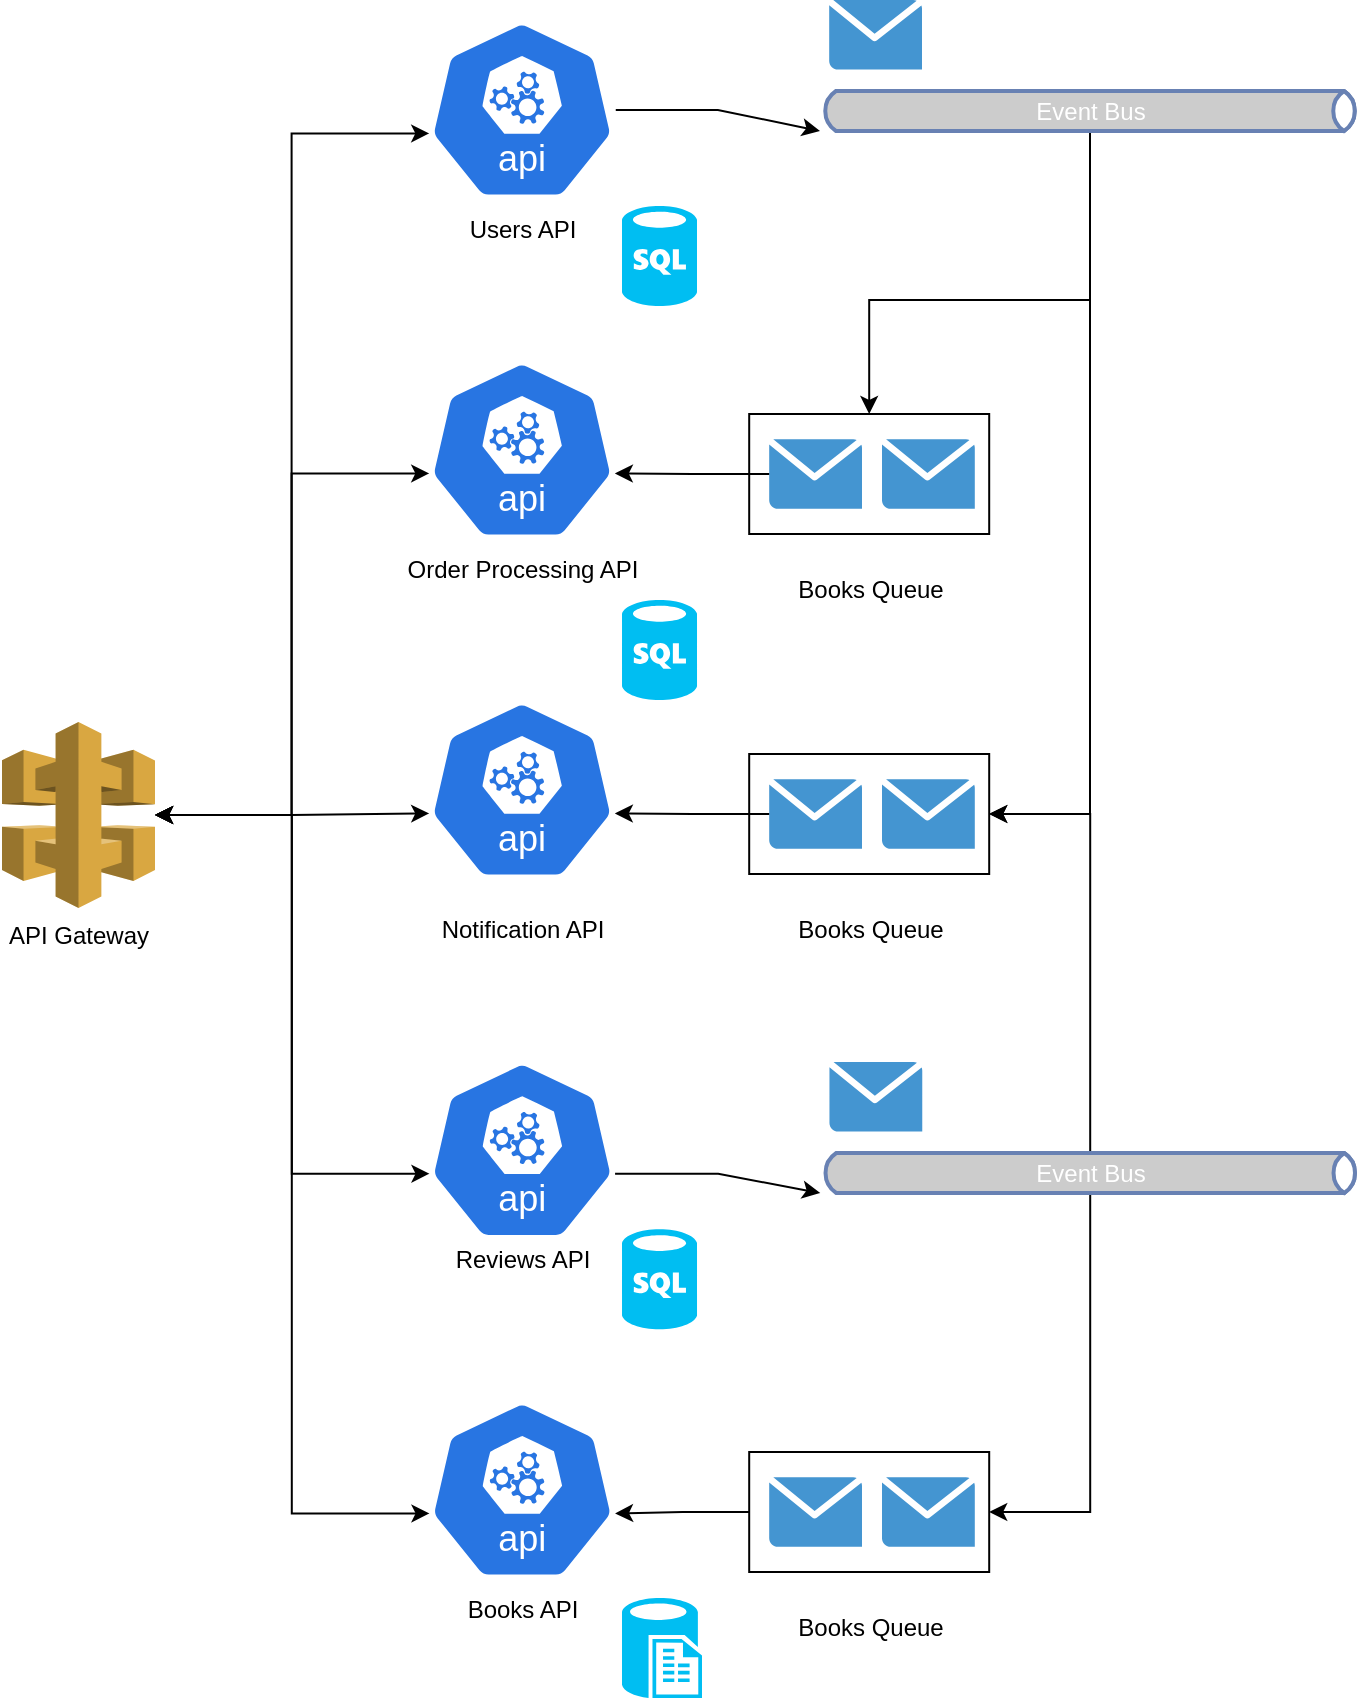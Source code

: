 <mxfile version="24.0.2" type="device">
  <diagram name="Page-1" id="1gBQZtg5SH-s-yDjOJCw">
    <mxGraphModel dx="1504" dy="877" grid="1" gridSize="10" guides="1" tooltips="1" connect="1" arrows="1" fold="1" page="1" pageScale="1" pageWidth="850" pageHeight="1100" math="0" shadow="0">
      <root>
        <mxCell id="0" />
        <mxCell id="1" parent="0" />
        <mxCell id="w6ofbS6WB2grpSFYn2R5-1" value="API Gateway" style="outlineConnect=0;dashed=0;verticalLabelPosition=bottom;verticalAlign=top;align=center;html=1;shape=mxgraph.aws3.api_gateway;fillColor=#D9A741;gradientColor=none;" vertex="1" parent="1">
          <mxGeometry x="40" y="504" width="76.5" height="93" as="geometry" />
        </mxCell>
        <mxCell id="w6ofbS6WB2grpSFYn2R5-4" value="" style="aspect=fixed;sketch=0;html=1;dashed=0;whitespace=wrap;fillColor=#2875E2;strokeColor=#ffffff;points=[[0.005,0.63,0],[0.1,0.2,0],[0.9,0.2,0],[0.5,0,0],[0.995,0.63,0],[0.72,0.99,0],[0.5,1,0],[0.28,0.99,0]];shape=mxgraph.kubernetes.icon2;kubernetesLabel=1;prIcon=api" vertex="1" parent="1">
          <mxGeometry x="253.14" y="323" width="93.75" height="90" as="geometry" />
        </mxCell>
        <mxCell id="w6ofbS6WB2grpSFYn2R5-5" value="Order Processi&lt;span style=&quot;background-color: initial;&quot;&gt;ng API&lt;/span&gt;" style="text;html=1;align=center;verticalAlign=middle;resizable=0;points=[];autosize=1;strokeColor=none;fillColor=none;" vertex="1" parent="1">
          <mxGeometry x="230.01" y="413" width="140" height="30" as="geometry" />
        </mxCell>
        <mxCell id="w6ofbS6WB2grpSFYn2R5-63" style="edgeStyle=orthogonalEdgeStyle;rounded=0;orthogonalLoop=1;jettySize=auto;html=1;exitX=0.995;exitY=0.63;exitDx=0;exitDy=0;exitPerimeter=0;" edge="1" parent="1" source="w6ofbS6WB2grpSFYn2R5-6" target="w6ofbS6WB2grpSFYn2R5-61">
          <mxGeometry relative="1" as="geometry" />
        </mxCell>
        <mxCell id="w6ofbS6WB2grpSFYn2R5-6" value="" style="aspect=fixed;sketch=0;html=1;dashed=0;whitespace=wrap;fillColor=#2875E2;strokeColor=#ffffff;points=[[0.005,0.63,0],[0.1,0.2,0],[0.9,0.2,0],[0.5,0,0],[0.995,0.63,0],[0.72,0.99,0],[0.5,1,0],[0.28,0.99,0]];shape=mxgraph.kubernetes.icon2;kubernetesLabel=1;prIcon=api" vertex="1" parent="1">
          <mxGeometry x="253.26" y="673.15" width="93.75" height="90" as="geometry" />
        </mxCell>
        <mxCell id="w6ofbS6WB2grpSFYn2R5-7" value="Reviews API" style="text;html=1;align=center;verticalAlign=middle;resizable=0;points=[];autosize=1;strokeColor=none;fillColor=none;" vertex="1" parent="1">
          <mxGeometry x="255.13" y="757.65" width="90" height="30" as="geometry" />
        </mxCell>
        <mxCell id="w6ofbS6WB2grpSFYn2R5-8" value="" style="aspect=fixed;sketch=0;html=1;dashed=0;whitespace=wrap;fillColor=#2875E2;strokeColor=#ffffff;points=[[0.005,0.63,0],[0.1,0.2,0],[0.9,0.2,0],[0.5,0,0],[0.995,0.63,0],[0.72,0.99,0],[0.5,1,0],[0.28,0.99,0]];shape=mxgraph.kubernetes.icon2;kubernetesLabel=1;prIcon=api" vertex="1" parent="1">
          <mxGeometry x="253.26" y="843" width="93.75" height="90" as="geometry" />
        </mxCell>
        <mxCell id="w6ofbS6WB2grpSFYn2R5-9" value="Books API" style="text;html=1;align=center;verticalAlign=middle;resizable=0;points=[];autosize=1;strokeColor=none;fillColor=none;" vertex="1" parent="1">
          <mxGeometry x="260.13" y="933" width="80" height="30" as="geometry" />
        </mxCell>
        <mxCell id="w6ofbS6WB2grpSFYn2R5-10" value="" style="aspect=fixed;sketch=0;html=1;dashed=0;whitespace=wrap;fillColor=#2875E2;strokeColor=#ffffff;points=[[0.005,0.63,0],[0.1,0.2,0],[0.9,0.2,0],[0.5,0,0],[0.995,0.63,0],[0.72,0.99,0],[0.5,1,0],[0.28,0.99,0]];shape=mxgraph.kubernetes.icon2;kubernetesLabel=1;prIcon=api" vertex="1" parent="1">
          <mxGeometry x="253.13" y="493" width="93.75" height="90" as="geometry" />
        </mxCell>
        <mxCell id="w6ofbS6WB2grpSFYn2R5-11" value="Notification API" style="text;html=1;align=center;verticalAlign=middle;resizable=0;points=[];autosize=1;strokeColor=none;fillColor=none;" vertex="1" parent="1">
          <mxGeometry x="250.01" y="593" width="100" height="30" as="geometry" />
        </mxCell>
        <mxCell id="w6ofbS6WB2grpSFYn2R5-18" style="edgeStyle=orthogonalEdgeStyle;rounded=0;orthogonalLoop=1;jettySize=auto;html=1;" edge="1" parent="1" source="w6ofbS6WB2grpSFYn2R5-12" target="w6ofbS6WB2grpSFYn2R5-14">
          <mxGeometry relative="1" as="geometry" />
        </mxCell>
        <mxCell id="w6ofbS6WB2grpSFYn2R5-12" value="" style="aspect=fixed;sketch=0;html=1;dashed=0;whitespace=wrap;fillColor=#2875E2;strokeColor=#ffffff;points=[[0.005,0.63,0],[0.1,0.2,0],[0.9,0.2,0],[0.5,0,0],[0.995,0.63,0],[0.72,0.99,0],[0.5,1,0],[0.28,0.99,0]];shape=mxgraph.kubernetes.icon2;kubernetesLabel=1;prIcon=api" vertex="1" parent="1">
          <mxGeometry x="253.13" y="153" width="93.75" height="90" as="geometry" />
        </mxCell>
        <mxCell id="w6ofbS6WB2grpSFYn2R5-13" value="Users API" style="text;html=1;align=center;verticalAlign=middle;resizable=0;points=[];autosize=1;strokeColor=none;fillColor=none;" vertex="1" parent="1">
          <mxGeometry x="260.01" y="243" width="80" height="30" as="geometry" />
        </mxCell>
        <mxCell id="w6ofbS6WB2grpSFYn2R5-26" style="edgeStyle=orthogonalEdgeStyle;rounded=0;orthogonalLoop=1;jettySize=auto;html=1;entryX=0.5;entryY=0;entryDx=0;entryDy=0;" edge="1" parent="1" source="w6ofbS6WB2grpSFYn2R5-14" target="w6ofbS6WB2grpSFYn2R5-22">
          <mxGeometry relative="1" as="geometry" />
        </mxCell>
        <mxCell id="w6ofbS6WB2grpSFYn2R5-37" style="edgeStyle=orthogonalEdgeStyle;rounded=0;orthogonalLoop=1;jettySize=auto;html=1;entryX=1;entryY=0.5;entryDx=0;entryDy=0;" edge="1" parent="1" source="w6ofbS6WB2grpSFYn2R5-14" target="w6ofbS6WB2grpSFYn2R5-31">
          <mxGeometry relative="1" as="geometry" />
        </mxCell>
        <mxCell id="w6ofbS6WB2grpSFYn2R5-14" value="Event Bus" style="html=1;outlineConnect=0;fillColor=#CCCCCC;strokeColor=#6881B3;gradientColor=none;gradientDirection=north;strokeWidth=2;shape=mxgraph.networks.bus;gradientColor=none;gradientDirection=north;fontColor=#ffffff;perimeter=backbonePerimeter;backboneSize=20;" vertex="1" parent="1">
          <mxGeometry x="449" y="161" width="270" height="75" as="geometry" />
        </mxCell>
        <mxCell id="w6ofbS6WB2grpSFYn2R5-19" value="" style="shadow=0;dashed=0;html=1;strokeColor=none;fillColor=#4495D1;labelPosition=center;verticalLabelPosition=bottom;verticalAlign=top;align=center;outlineConnect=0;shape=mxgraph.veeam.2d.letter;" vertex="1" parent="1">
          <mxGeometry x="453.6" y="143" width="46.4" height="34.8" as="geometry" />
        </mxCell>
        <mxCell id="w6ofbS6WB2grpSFYn2R5-22" value="" style="whiteSpace=wrap;html=1;" vertex="1" parent="1">
          <mxGeometry x="413.6" y="350" width="120" height="60" as="geometry" />
        </mxCell>
        <mxCell id="w6ofbS6WB2grpSFYn2R5-23" value="" style="shadow=0;dashed=0;html=1;strokeColor=none;fillColor=#4495D1;labelPosition=center;verticalLabelPosition=bottom;verticalAlign=top;align=center;outlineConnect=0;shape=mxgraph.veeam.2d.letter;" vertex="1" parent="1">
          <mxGeometry x="423.6" y="362.6" width="46.4" height="34.8" as="geometry" />
        </mxCell>
        <mxCell id="w6ofbS6WB2grpSFYn2R5-24" value="" style="shadow=0;dashed=0;html=1;strokeColor=none;fillColor=#4495D1;labelPosition=center;verticalLabelPosition=bottom;verticalAlign=top;align=center;outlineConnect=0;shape=mxgraph.veeam.2d.letter;" vertex="1" parent="1">
          <mxGeometry x="480" y="362.6" width="46.4" height="34.8" as="geometry" />
        </mxCell>
        <mxCell id="w6ofbS6WB2grpSFYn2R5-25" value="Books Queue" style="text;html=1;align=center;verticalAlign=middle;resizable=0;points=[];autosize=1;strokeColor=none;fillColor=none;" vertex="1" parent="1">
          <mxGeometry x="423.6" y="423" width="100" height="30" as="geometry" />
        </mxCell>
        <mxCell id="w6ofbS6WB2grpSFYn2R5-27" style="edgeStyle=orthogonalEdgeStyle;rounded=0;orthogonalLoop=1;jettySize=auto;html=1;entryX=0.995;entryY=0.63;entryDx=0;entryDy=0;entryPerimeter=0;" edge="1" parent="1" source="w6ofbS6WB2grpSFYn2R5-23" target="w6ofbS6WB2grpSFYn2R5-4">
          <mxGeometry relative="1" as="geometry" />
        </mxCell>
        <mxCell id="w6ofbS6WB2grpSFYn2R5-31" value="" style="whiteSpace=wrap;html=1;" vertex="1" parent="1">
          <mxGeometry x="413.6" y="520" width="120" height="60" as="geometry" />
        </mxCell>
        <mxCell id="w6ofbS6WB2grpSFYn2R5-32" value="" style="shadow=0;dashed=0;html=1;strokeColor=none;fillColor=#4495D1;labelPosition=center;verticalLabelPosition=bottom;verticalAlign=top;align=center;outlineConnect=0;shape=mxgraph.veeam.2d.letter;" vertex="1" parent="1">
          <mxGeometry x="423.6" y="532.6" width="46.4" height="34.8" as="geometry" />
        </mxCell>
        <mxCell id="w6ofbS6WB2grpSFYn2R5-33" value="" style="shadow=0;dashed=0;html=1;strokeColor=none;fillColor=#4495D1;labelPosition=center;verticalLabelPosition=bottom;verticalAlign=top;align=center;outlineConnect=0;shape=mxgraph.veeam.2d.letter;" vertex="1" parent="1">
          <mxGeometry x="480" y="532.6" width="46.4" height="34.8" as="geometry" />
        </mxCell>
        <mxCell id="w6ofbS6WB2grpSFYn2R5-34" value="Books Queue" style="text;html=1;align=center;verticalAlign=middle;resizable=0;points=[];autosize=1;strokeColor=none;fillColor=none;" vertex="1" parent="1">
          <mxGeometry x="423.6" y="593" width="100" height="30" as="geometry" />
        </mxCell>
        <mxCell id="w6ofbS6WB2grpSFYn2R5-36" style="edgeStyle=orthogonalEdgeStyle;rounded=0;orthogonalLoop=1;jettySize=auto;html=1;entryX=0.995;entryY=0.63;entryDx=0;entryDy=0;entryPerimeter=0;" edge="1" parent="1" source="w6ofbS6WB2grpSFYn2R5-32" target="w6ofbS6WB2grpSFYn2R5-10">
          <mxGeometry relative="1" as="geometry" />
        </mxCell>
        <mxCell id="w6ofbS6WB2grpSFYn2R5-55" style="edgeStyle=orthogonalEdgeStyle;rounded=0;orthogonalLoop=1;jettySize=auto;html=1;entryX=0.005;entryY=0.63;entryDx=0;entryDy=0;entryPerimeter=0;startArrow=classic;startFill=1;" edge="1" parent="1" source="w6ofbS6WB2grpSFYn2R5-1" target="w6ofbS6WB2grpSFYn2R5-12">
          <mxGeometry relative="1" as="geometry" />
        </mxCell>
        <mxCell id="w6ofbS6WB2grpSFYn2R5-56" style="edgeStyle=orthogonalEdgeStyle;rounded=0;orthogonalLoop=1;jettySize=auto;html=1;entryX=0.005;entryY=0.63;entryDx=0;entryDy=0;entryPerimeter=0;startArrow=classic;startFill=1;" edge="1" parent="1" source="w6ofbS6WB2grpSFYn2R5-1" target="w6ofbS6WB2grpSFYn2R5-4">
          <mxGeometry relative="1" as="geometry" />
        </mxCell>
        <mxCell id="w6ofbS6WB2grpSFYn2R5-57" style="edgeStyle=orthogonalEdgeStyle;rounded=0;orthogonalLoop=1;jettySize=auto;html=1;entryX=0.005;entryY=0.63;entryDx=0;entryDy=0;entryPerimeter=0;startArrow=classic;startFill=1;" edge="1" parent="1" source="w6ofbS6WB2grpSFYn2R5-1" target="w6ofbS6WB2grpSFYn2R5-10">
          <mxGeometry relative="1" as="geometry" />
        </mxCell>
        <mxCell id="w6ofbS6WB2grpSFYn2R5-58" style="edgeStyle=orthogonalEdgeStyle;rounded=0;orthogonalLoop=1;jettySize=auto;html=1;entryX=0.005;entryY=0.63;entryDx=0;entryDy=0;entryPerimeter=0;startArrow=classic;startFill=1;" edge="1" parent="1" source="w6ofbS6WB2grpSFYn2R5-1" target="w6ofbS6WB2grpSFYn2R5-6">
          <mxGeometry relative="1" as="geometry" />
        </mxCell>
        <mxCell id="w6ofbS6WB2grpSFYn2R5-59" style="edgeStyle=orthogonalEdgeStyle;rounded=0;orthogonalLoop=1;jettySize=auto;html=1;entryX=0.005;entryY=0.63;entryDx=0;entryDy=0;entryPerimeter=0;startArrow=classic;startFill=1;" edge="1" parent="1" source="w6ofbS6WB2grpSFYn2R5-1" target="w6ofbS6WB2grpSFYn2R5-8">
          <mxGeometry relative="1" as="geometry" />
        </mxCell>
        <mxCell id="w6ofbS6WB2grpSFYn2R5-64" style="edgeStyle=orthogonalEdgeStyle;rounded=0;orthogonalLoop=1;jettySize=auto;html=1;entryX=1;entryY=0.5;entryDx=0;entryDy=0;" edge="1" parent="1" source="w6ofbS6WB2grpSFYn2R5-61" target="w6ofbS6WB2grpSFYn2R5-31">
          <mxGeometry relative="1" as="geometry" />
        </mxCell>
        <mxCell id="w6ofbS6WB2grpSFYn2R5-70" style="edgeStyle=orthogonalEdgeStyle;rounded=0;orthogonalLoop=1;jettySize=auto;html=1;entryX=1;entryY=0.5;entryDx=0;entryDy=0;" edge="1" parent="1" source="w6ofbS6WB2grpSFYn2R5-61" target="w6ofbS6WB2grpSFYn2R5-65">
          <mxGeometry relative="1" as="geometry" />
        </mxCell>
        <mxCell id="w6ofbS6WB2grpSFYn2R5-61" value="Event Bus" style="html=1;outlineConnect=0;fillColor=#CCCCCC;strokeColor=#6881B3;gradientColor=none;gradientDirection=north;strokeWidth=2;shape=mxgraph.networks.bus;gradientColor=none;gradientDirection=north;fontColor=#ffffff;perimeter=backbonePerimeter;backboneSize=20;" vertex="1" parent="1">
          <mxGeometry x="449.13" y="692" width="270" height="75" as="geometry" />
        </mxCell>
        <mxCell id="w6ofbS6WB2grpSFYn2R5-62" value="" style="shadow=0;dashed=0;html=1;strokeColor=none;fillColor=#4495D1;labelPosition=center;verticalLabelPosition=bottom;verticalAlign=top;align=center;outlineConnect=0;shape=mxgraph.veeam.2d.letter;" vertex="1" parent="1">
          <mxGeometry x="453.73" y="674" width="46.4" height="34.8" as="geometry" />
        </mxCell>
        <mxCell id="w6ofbS6WB2grpSFYn2R5-65" value="" style="whiteSpace=wrap;html=1;" vertex="1" parent="1">
          <mxGeometry x="413.6" y="869" width="120" height="60" as="geometry" />
        </mxCell>
        <mxCell id="w6ofbS6WB2grpSFYn2R5-66" value="" style="shadow=0;dashed=0;html=1;strokeColor=none;fillColor=#4495D1;labelPosition=center;verticalLabelPosition=bottom;verticalAlign=top;align=center;outlineConnect=0;shape=mxgraph.veeam.2d.letter;" vertex="1" parent="1">
          <mxGeometry x="423.6" y="881.6" width="46.4" height="34.8" as="geometry" />
        </mxCell>
        <mxCell id="w6ofbS6WB2grpSFYn2R5-67" value="" style="shadow=0;dashed=0;html=1;strokeColor=none;fillColor=#4495D1;labelPosition=center;verticalLabelPosition=bottom;verticalAlign=top;align=center;outlineConnect=0;shape=mxgraph.veeam.2d.letter;" vertex="1" parent="1">
          <mxGeometry x="480" y="881.6" width="46.4" height="34.8" as="geometry" />
        </mxCell>
        <mxCell id="w6ofbS6WB2grpSFYn2R5-68" value="Books Queue" style="text;html=1;align=center;verticalAlign=middle;resizable=0;points=[];autosize=1;strokeColor=none;fillColor=none;" vertex="1" parent="1">
          <mxGeometry x="423.6" y="942" width="100" height="30" as="geometry" />
        </mxCell>
        <mxCell id="w6ofbS6WB2grpSFYn2R5-69" style="edgeStyle=orthogonalEdgeStyle;rounded=0;orthogonalLoop=1;jettySize=auto;html=1;exitX=0;exitY=0.5;exitDx=0;exitDy=0;entryX=0.995;entryY=0.63;entryDx=0;entryDy=0;entryPerimeter=0;" edge="1" parent="1" source="w6ofbS6WB2grpSFYn2R5-65" target="w6ofbS6WB2grpSFYn2R5-8">
          <mxGeometry relative="1" as="geometry" />
        </mxCell>
        <mxCell id="w6ofbS6WB2grpSFYn2R5-71" value="" style="verticalLabelPosition=bottom;html=1;verticalAlign=top;align=center;strokeColor=none;fillColor=#00BEF2;shape=mxgraph.azure.sql_database;" vertex="1" parent="1">
          <mxGeometry x="350.01" y="443" width="37.5" height="50" as="geometry" />
        </mxCell>
        <mxCell id="w6ofbS6WB2grpSFYn2R5-72" value="" style="verticalLabelPosition=bottom;html=1;verticalAlign=top;align=center;strokeColor=none;fillColor=#00BEF2;shape=mxgraph.azure.sql_database;" vertex="1" parent="1">
          <mxGeometry x="350" y="246" width="37.5" height="50" as="geometry" />
        </mxCell>
        <mxCell id="w6ofbS6WB2grpSFYn2R5-73" value="" style="verticalLabelPosition=bottom;html=1;verticalAlign=top;align=center;strokeColor=none;fillColor=#00BEF2;shape=mxgraph.azure.sql_database;" vertex="1" parent="1">
          <mxGeometry x="350.01" y="757.65" width="37.5" height="50" as="geometry" />
        </mxCell>
        <mxCell id="w6ofbS6WB2grpSFYn2R5-74" value="" style="verticalLabelPosition=bottom;html=1;verticalAlign=top;align=center;strokeColor=none;fillColor=#00BEF2;shape=mxgraph.azure.sql_reporting;" vertex="1" parent="1">
          <mxGeometry x="350" y="942" width="40" height="50" as="geometry" />
        </mxCell>
      </root>
    </mxGraphModel>
  </diagram>
</mxfile>
